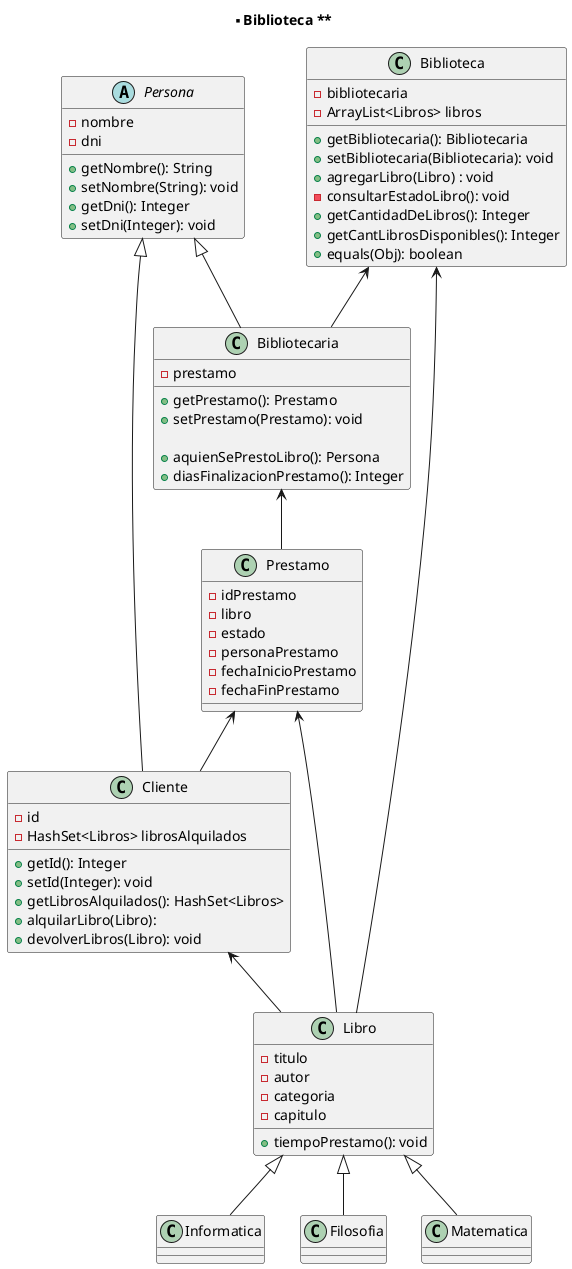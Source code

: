 @startuml

title ** Biblioteca **

abstract class Persona{
    - nombre
    - dni 

    + getNombre(): String 
    + setNombre(String): void
    + getDni(): Integer 
    + setDni(Integer): void
}

class Bibliotecaria{
    - prestamo

    + getPrestamo(): Prestamo 
    + setPrestamo(Prestamo): void

    + aquienSePrestoLibro(): Persona
    + diasFinalizacionPrestamo(): Integer  
}

class Prestamo{
   - idPrestamo
   - libro
   - estado
   - personaPrestamo   
   - fechaInicioPrestamo
   - fechaFinPrestamo
}

Persona <|-- Cliente
Persona <|-- Bibliotecaria
Bibliotecaria <-- Prestamo
Prestamo <-- Libro
Prestamo <-- Cliente 
Biblioteca <-- Libro
Biblioteca <-- Bibliotecaria
Cliente <-- Libro 

class Cliente{
   - id
   - HashSet<Libros> librosAlquilados
   
   + getId(): Integer
   + setId(Integer): void
   + getLibrosAlquilados(): HashSet<Libros> 
   + alquilarLibro(Libro):
   + devolverLibros(Libro): void
}

class Biblioteca{
   - bibliotecaria
   - ArrayList<Libros> libros

   + getBibliotecaria(): Bibliotecaria
   + setBibliotecaria(Bibliotecaria): void 
   + agregarLibro(Libro) : void
   - consultarEstadoLibro(): void 
   + getCantidadDeLibros(): Integer
   + getCantLibrosDisponibles(): Integer
   + equals(Obj): boolean

}

class Libro{
    - titulo 
    - autor     
    - categoria
    - capitulo   

    + tiempoPrestamo(): void 
}

Libro <|-- Informatica 
Libro <|-- Filosofia
Libro <|-- Matematica

@enduml
